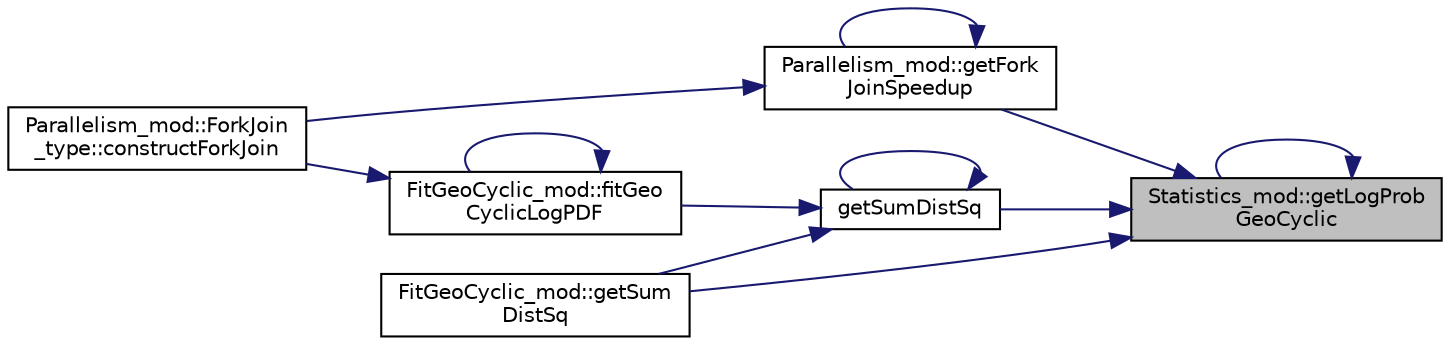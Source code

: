 digraph "Statistics_mod::getLogProbGeoCyclic"
{
 // LATEX_PDF_SIZE
  edge [fontname="Helvetica",fontsize="10",labelfontname="Helvetica",labelfontsize="10"];
  node [fontname="Helvetica",fontsize="10",shape=record];
  rankdir="RL";
  Node1 [label="Statistics_mod::getLogProb\lGeoCyclic",height=0.2,width=0.4,color="black", fillcolor="grey75", style="filled", fontcolor="black",tooltip="Compute the natural logarithm of the Geometric distribution PDF of a limited range of Bernoulli trial..."];
  Node1 -> Node2 [dir="back",color="midnightblue",fontsize="10",style="solid",fontname="Helvetica"];
  Node2 [label="Parallelism_mod::getFork\lJoinSpeedup",height=0.2,width=0.4,color="black", fillcolor="white", style="filled",URL="$namespaceParallelism__mod.html#a8b7509b4ffc354000a5234e39d28b3d5",tooltip="Predict the parallel simulation speedup for a range of possible processor counts."];
  Node2 -> Node3 [dir="back",color="midnightblue",fontsize="10",style="solid",fontname="Helvetica"];
  Node3 [label="Parallelism_mod::ForkJoin\l_type::constructForkJoin",height=0.2,width=0.4,color="black", fillcolor="white", style="filled",URL="$structParallelism__mod_1_1ForkJoin__type.html#af769990fffc0a02a8869b517360ff1b6",tooltip="This is the constructor of the ForkJoin_type class. Return the predicted speedup of the parallel simu..."];
  Node2 -> Node2 [dir="back",color="midnightblue",fontsize="10",style="solid",fontname="Helvetica"];
  Node1 -> Node1 [dir="back",color="midnightblue",fontsize="10",style="solid",fontname="Helvetica"];
  Node1 -> Node4 [dir="back",color="midnightblue",fontsize="10",style="solid",fontname="Helvetica"];
  Node4 [label="getSumDistSq",height=0.2,width=0.4,color="black", fillcolor="white", style="filled",URL="$FitGeoCyclic__mod_8f90.html#aaf19ced31038d8a6fb7c3582c05a054b",tooltip=" "];
  Node4 -> Node5 [dir="back",color="midnightblue",fontsize="10",style="solid",fontname="Helvetica"];
  Node5 [label="FitGeoCyclic_mod::fitGeo\lCyclicLogPDF",height=0.2,width=0.4,color="black", fillcolor="white", style="filled",URL="$namespaceFitGeoCyclic__mod.html#a1c31498edcd69664be787f9942aaecea",tooltip="Return a fit of the Cyclic Geometric distribution PDF to the input natural logarithm of a sequence of..."];
  Node5 -> Node3 [dir="back",color="midnightblue",fontsize="10",style="solid",fontname="Helvetica"];
  Node5 -> Node5 [dir="back",color="midnightblue",fontsize="10",style="solid",fontname="Helvetica"];
  Node4 -> Node4 [dir="back",color="midnightblue",fontsize="10",style="solid",fontname="Helvetica"];
  Node4 -> Node6 [dir="back",color="midnightblue",fontsize="10",style="solid",fontname="Helvetica"];
  Node6 [label="FitGeoCyclic_mod::getSum\lDistSq",height=0.2,width=0.4,color="black", fillcolor="white", style="filled",URL="$namespaceFitGeoCyclic__mod.html#a2bc7f171d922a5311da63e9ea3ad1603",tooltip="Return the sum of the distances squared from the current fit."];
  Node1 -> Node6 [dir="back",color="midnightblue",fontsize="10",style="solid",fontname="Helvetica"];
}
